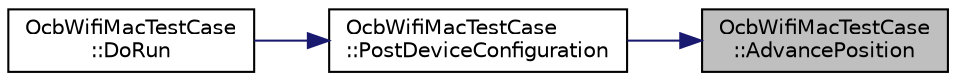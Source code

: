 digraph "OcbWifiMacTestCase::AdvancePosition"
{
 // LATEX_PDF_SIZE
  edge [fontname="Helvetica",fontsize="10",labelfontname="Helvetica",labelfontsize="10"];
  node [fontname="Helvetica",fontsize="10",shape=record];
  rankdir="RL";
  Node1 [label="OcbWifiMacTestCase\l::AdvancePosition",height=0.2,width=0.4,color="black", fillcolor="grey75", style="filled", fontcolor="black",tooltip="Advance position function."];
  Node1 -> Node2 [dir="back",color="midnightblue",fontsize="10",style="solid",fontname="Helvetica"];
  Node2 [label="OcbWifiMacTestCase\l::PostDeviceConfiguration",height=0.2,width=0.4,color="black", fillcolor="white", style="filled",URL="$class_ocb_wifi_mac_test_case.html#a6b536e2fc476ebf85d4cd0ae7490987c",tooltip="Post device configuration function."];
  Node2 -> Node3 [dir="back",color="midnightblue",fontsize="10",style="solid",fontname="Helvetica"];
  Node3 [label="OcbWifiMacTestCase\l::DoRun",height=0.2,width=0.4,color="black", fillcolor="white", style="filled",URL="$class_ocb_wifi_mac_test_case.html#a730877f90008a4a4e7fd547f964f0f08",tooltip="static-node:0 <-— mobile-node:1"];
}
